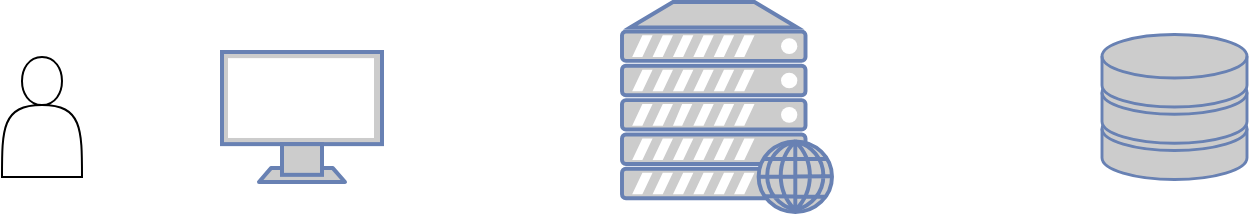 <mxfile>
    <diagram id="w7PpwXma92jSt-qKF4Y0" name="Page-1">
        <mxGraphModel dx="988" dy="779" grid="1" gridSize="10" guides="1" tooltips="1" connect="1" arrows="1" fold="1" page="1" pageScale="1" pageWidth="850" pageHeight="1100" math="0" shadow="0">
            <root>
                <mxCell id="0"/>
                <mxCell id="1" parent="0"/>
                <mxCell id="3" value="" style="shape=actor;whiteSpace=wrap;html=1;" vertex="1" parent="1">
                    <mxGeometry x="130" y="447.5" width="40" height="60" as="geometry"/>
                </mxCell>
                <mxCell id="4" value="" style="fontColor=#0066CC;verticalAlign=top;verticalLabelPosition=bottom;labelPosition=center;align=center;html=1;outlineConnect=0;fillColor=#CCCCCC;strokeColor=#6881B3;gradientColor=none;gradientDirection=north;strokeWidth=2;shape=mxgraph.networks.monitor;" vertex="1" parent="1">
                    <mxGeometry x="240" y="445" width="80" height="65" as="geometry"/>
                </mxCell>
                <mxCell id="5" value="" style="fontColor=#0066CC;verticalAlign=top;verticalLabelPosition=bottom;labelPosition=center;align=center;html=1;outlineConnect=0;fillColor=#CCCCCC;strokeColor=#6881B3;gradientColor=none;gradientDirection=north;strokeWidth=2;shape=mxgraph.networks.web_server;" vertex="1" parent="1">
                    <mxGeometry x="440" y="420" width="105" height="105" as="geometry"/>
                </mxCell>
                <mxCell id="6" value="" style="fontColor=#0066CC;verticalAlign=top;verticalLabelPosition=bottom;labelPosition=center;align=center;html=1;outlineConnect=0;fillColor=#CCCCCC;strokeColor=#6881B3;gradientColor=none;gradientDirection=north;strokeWidth=2;shape=mxgraph.networks.storage;" vertex="1" parent="1">
                    <mxGeometry x="680" y="436.25" width="72.5" height="72.5" as="geometry"/>
                </mxCell>
            </root>
        </mxGraphModel>
    </diagram>
</mxfile>